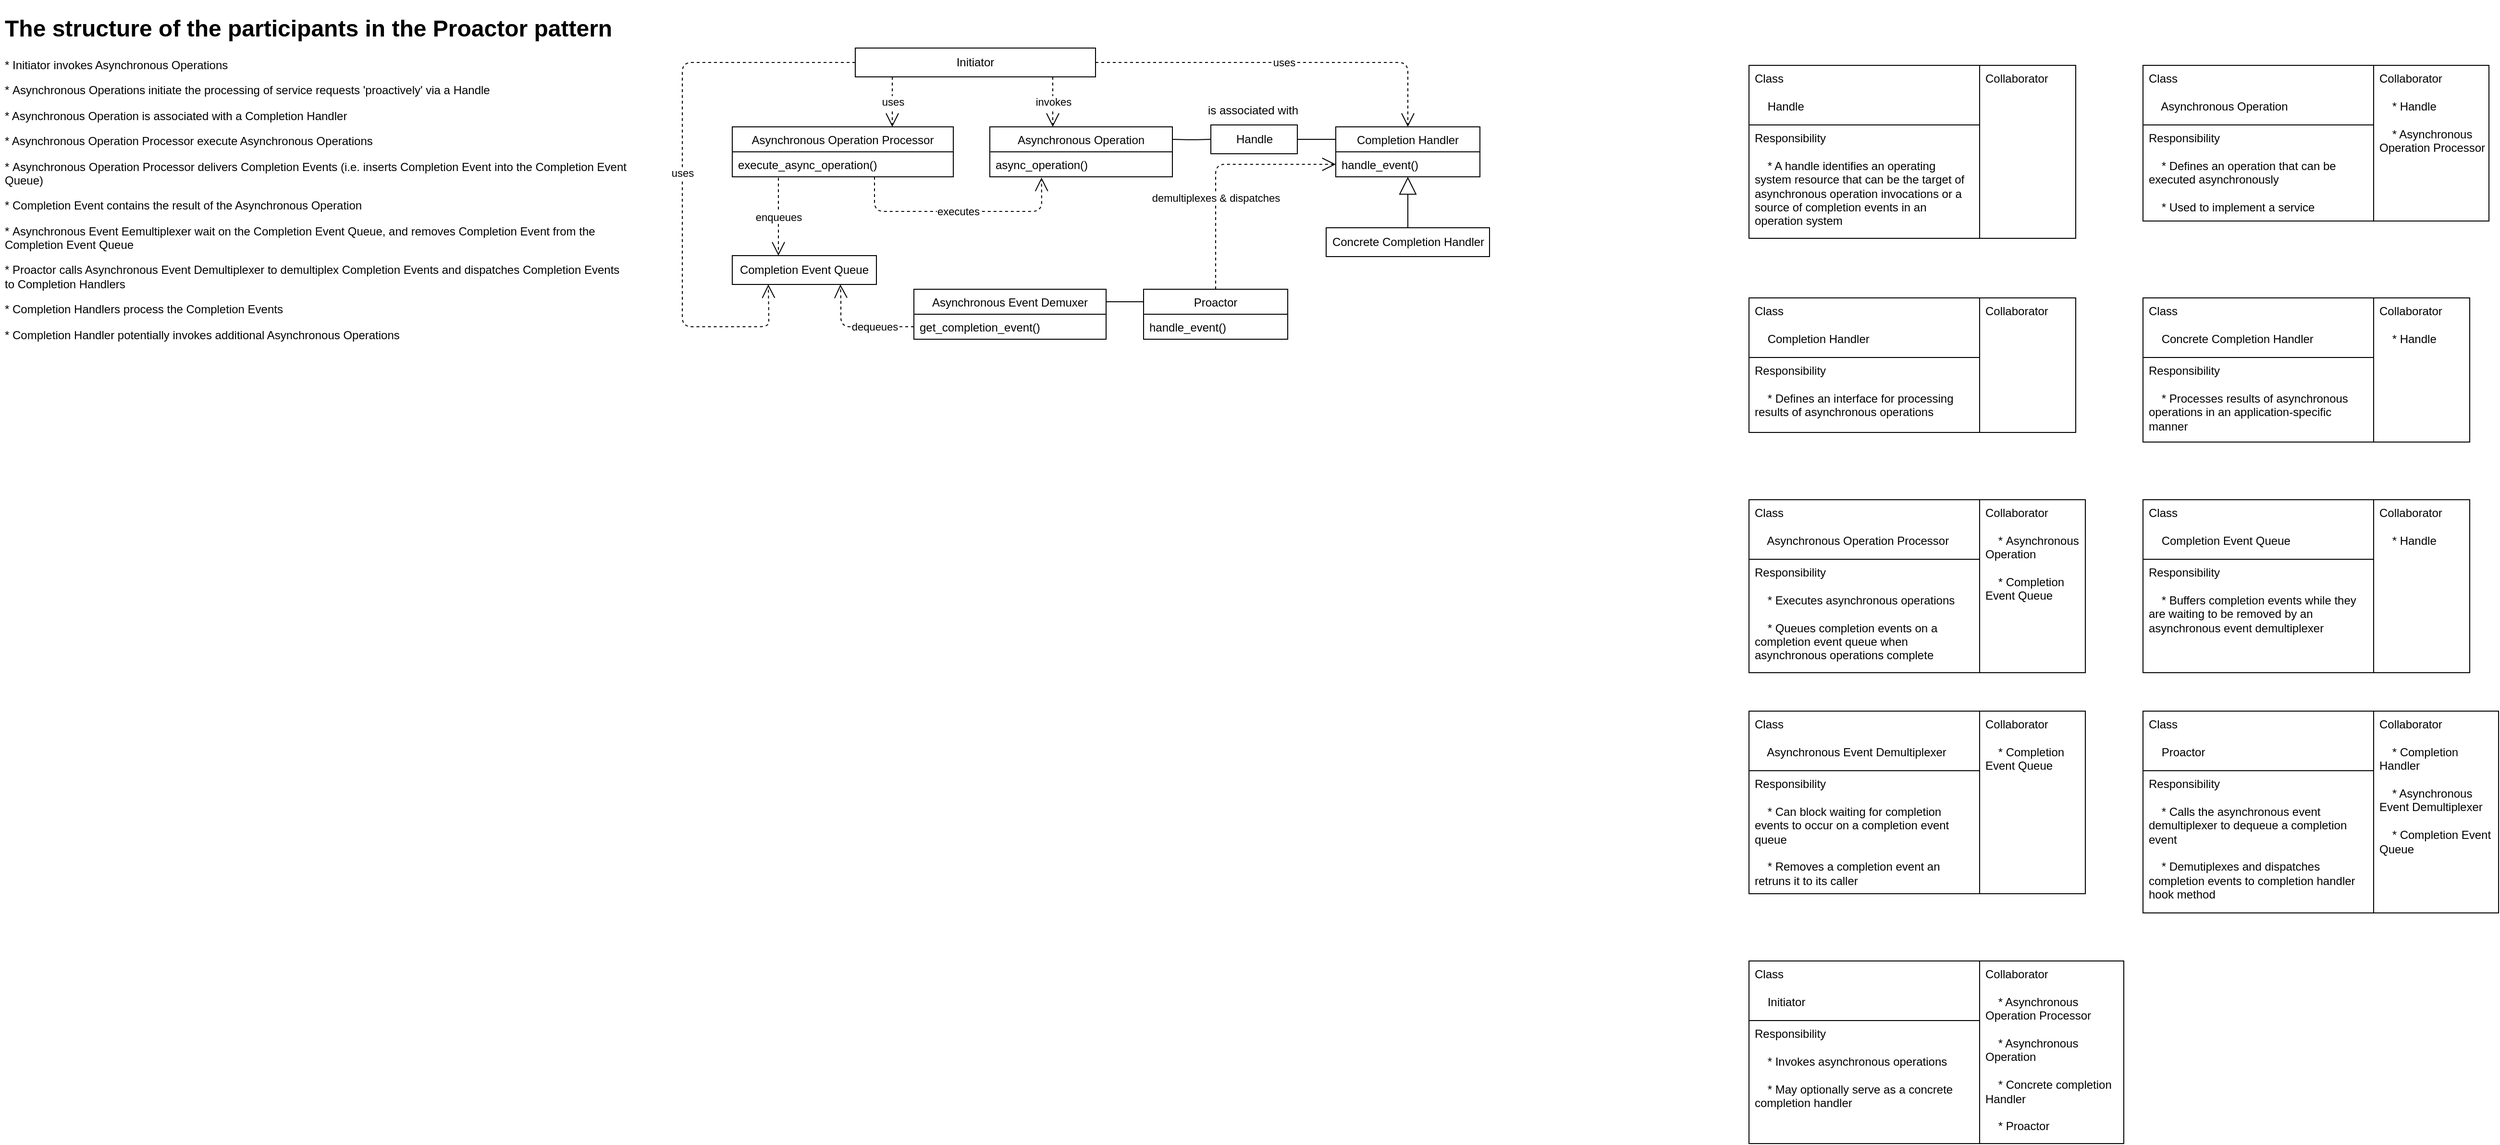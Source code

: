 <mxfile>
    <diagram id="3gRXEbeZebtQ5nvocdyO" name="Page-1">
        <mxGraphModel dx="1955" dy="1015" grid="1" gridSize="10" guides="1" tooltips="1" connect="1" arrows="1" fold="1" page="0" pageScale="1" pageWidth="827" pageHeight="1169" math="0" shadow="0">
            <root>
                <mxCell id="0"/>
                <mxCell id="1" parent="0"/>
                <mxCell id="2" value="Class&lt;br&gt;&lt;br&gt;&amp;nbsp; &amp;nbsp; Handle" style="html=1;align=left;verticalAlign=top;spacingLeft=4;spacingRight=4;" parent="1" vertex="1">
                    <mxGeometry x="1290" y="-212" width="240" height="62" as="geometry"/>
                </mxCell>
                <mxCell id="3" value="Responsibility&lt;br&gt;&lt;br&gt;&amp;nbsp; &amp;nbsp; * A handle identifies an operating&amp;nbsp;&lt;br&gt;system resource that can be the target of&amp;nbsp;&lt;br&gt;asynchronous operation invocations or a&amp;nbsp;&lt;br&gt;source of completion events in an&amp;nbsp;&lt;br&gt;operation system" style="html=1;align=left;verticalAlign=top;spacingLeft=4;spacingRight=4;" parent="1" vertex="1">
                    <mxGeometry x="1290" y="-150" width="240" height="118" as="geometry"/>
                </mxCell>
                <mxCell id="4" value="Collaborator" style="html=1;align=left;verticalAlign=top;spacingLeft=4;spacingRight=4;" parent="1" vertex="1">
                    <mxGeometry x="1530" y="-212" width="100" height="180" as="geometry"/>
                </mxCell>
                <mxCell id="5" value="Initiator" style="rounded=0;whiteSpace=wrap;html=1;" parent="1" vertex="1">
                    <mxGeometry x="360" y="-230" width="250" height="30" as="geometry"/>
                </mxCell>
                <mxCell id="14" value="Asynchronous Operation Processor" style="swimlane;fontStyle=0;childLayout=stackLayout;horizontal=1;startSize=26;fillColor=none;horizontalStack=0;resizeParent=1;resizeParentMax=0;resizeLast=0;collapsible=1;marginBottom=0;" parent="1" vertex="1">
                    <mxGeometry x="232" y="-148" width="230" height="52" as="geometry">
                        <mxRectangle x="90" y="200" width="70" height="26" as="alternateBounds"/>
                    </mxGeometry>
                </mxCell>
                <mxCell id="15" value="execute_async_operation()" style="text;strokeColor=none;fillColor=none;align=left;verticalAlign=top;spacingLeft=4;spacingRight=4;overflow=hidden;rotatable=0;points=[[0,0.5],[1,0.5]];portConstraint=eastwest;" parent="14" vertex="1">
                    <mxGeometry y="26" width="230" height="26" as="geometry"/>
                </mxCell>
                <mxCell id="18" value="Asynchronous Operation" style="swimlane;fontStyle=0;childLayout=stackLayout;horizontal=1;startSize=26;fillColor=none;horizontalStack=0;resizeParent=1;resizeParentMax=0;resizeLast=0;collapsible=1;marginBottom=0;" parent="1" vertex="1">
                    <mxGeometry x="500" y="-148" width="190" height="52" as="geometry">
                        <mxRectangle x="90" y="200" width="70" height="26" as="alternateBounds"/>
                    </mxGeometry>
                </mxCell>
                <mxCell id="19" value="async_operation()" style="text;strokeColor=none;fillColor=none;align=left;verticalAlign=top;spacingLeft=4;spacingRight=4;overflow=hidden;rotatable=0;points=[[0,0.5],[1,0.5]];portConstraint=eastwest;" parent="18" vertex="1">
                    <mxGeometry y="26" width="190" height="26" as="geometry"/>
                </mxCell>
                <mxCell id="21" value="uses" style="endArrow=open;endSize=12;dashed=1;html=1;exitX=0.25;exitY=1;exitDx=0;exitDy=0;entryX=0.75;entryY=0;entryDx=0;entryDy=0;" parent="1" edge="1">
                    <mxGeometry width="160" relative="1" as="geometry">
                        <mxPoint x="398.5" y="-200" as="sourcePoint"/>
                        <mxPoint x="398.5" y="-148" as="targetPoint"/>
                    </mxGeometry>
                </mxCell>
                <mxCell id="23" value="invokes" style="endArrow=open;endSize=12;dashed=1;html=1;exitX=0.25;exitY=1;exitDx=0;exitDy=0;entryX=0.75;entryY=0;entryDx=0;entryDy=0;" parent="1" edge="1">
                    <mxGeometry width="160" relative="1" as="geometry">
                        <mxPoint x="565.5" y="-200" as="sourcePoint"/>
                        <mxPoint x="565.5" y="-148" as="targetPoint"/>
                    </mxGeometry>
                </mxCell>
                <mxCell id="24" value="executes" style="endArrow=open;endSize=12;dashed=1;html=1;entryX=0.283;entryY=1.031;entryDx=0;entryDy=0;entryPerimeter=0;" parent="1" target="19" edge="1">
                    <mxGeometry width="160" relative="1" as="geometry">
                        <mxPoint x="380" y="-96" as="sourcePoint"/>
                        <mxPoint x="380" y="-6" as="targetPoint"/>
                        <Array as="points">
                            <mxPoint x="380" y="-60"/>
                            <mxPoint x="554" y="-60"/>
                        </Array>
                    </mxGeometry>
                </mxCell>
                <mxCell id="25" value="Completion Event Queue" style="rounded=0;whiteSpace=wrap;html=1;" parent="1" vertex="1">
                    <mxGeometry x="232" y="-14" width="150" height="30" as="geometry"/>
                </mxCell>
                <mxCell id="26" value="enqueues" style="endArrow=open;endSize=12;dashed=1;html=1;" parent="1" edge="1">
                    <mxGeometry width="160" relative="1" as="geometry">
                        <mxPoint x="280" y="-95" as="sourcePoint"/>
                        <mxPoint x="280" y="-14" as="targetPoint"/>
                    </mxGeometry>
                </mxCell>
                <mxCell id="27" value="uses" style="endArrow=open;endSize=12;dashed=1;html=1;exitX=0;exitY=0.5;exitDx=0;exitDy=0;entryX=0.25;entryY=1;entryDx=0;entryDy=0;" parent="1" source="5" target="25" edge="1">
                    <mxGeometry width="160" relative="1" as="geometry">
                        <mxPoint x="150" y="-270" as="sourcePoint"/>
                        <mxPoint x="150" y="-180" as="targetPoint"/>
                        <Array as="points">
                            <mxPoint x="180" y="-215"/>
                            <mxPoint x="180" y="60"/>
                            <mxPoint x="270" y="60"/>
                            <mxPoint x="270" y="50"/>
                        </Array>
                    </mxGeometry>
                </mxCell>
                <mxCell id="28" value="Asynchronous Event Demuxer" style="swimlane;fontStyle=0;childLayout=stackLayout;horizontal=1;startSize=26;fillColor=none;horizontalStack=0;resizeParent=1;resizeParentMax=0;resizeLast=0;collapsible=1;marginBottom=0;" parent="1" vertex="1">
                    <mxGeometry x="421" y="21" width="200" height="52" as="geometry">
                        <mxRectangle x="90" y="200" width="70" height="26" as="alternateBounds"/>
                    </mxGeometry>
                </mxCell>
                <mxCell id="29" value="get_completion_event()" style="text;strokeColor=none;fillColor=none;align=left;verticalAlign=top;spacingLeft=4;spacingRight=4;overflow=hidden;rotatable=0;points=[[0,0.5],[1,0.5]];portConstraint=eastwest;" parent="28" vertex="1">
                    <mxGeometry y="26" width="200" height="26" as="geometry"/>
                </mxCell>
                <mxCell id="30" value="dequeues" style="endArrow=open;endSize=12;dashed=1;html=1;exitX=0;exitY=0.5;exitDx=0;exitDy=0;entryX=0.75;entryY=1;entryDx=0;entryDy=0;" parent="1" source="29" target="25" edge="1">
                    <mxGeometry x="-0.317" width="160" relative="1" as="geometry">
                        <mxPoint x="380" y="30" as="sourcePoint"/>
                        <mxPoint x="380" y="120" as="targetPoint"/>
                        <Array as="points">
                            <mxPoint x="345" y="60"/>
                            <mxPoint x="345" y="40"/>
                            <mxPoint x="345" y="30"/>
                        </Array>
                        <mxPoint as="offset"/>
                    </mxGeometry>
                </mxCell>
                <mxCell id="31" value="Handle" style="html=1;" parent="1" vertex="1">
                    <mxGeometry x="730" y="-150" width="90" height="30" as="geometry"/>
                </mxCell>
                <mxCell id="34" value="" style="endArrow=none;html=1;edgeStyle=orthogonalEdgeStyle;entryX=0;entryY=0.5;entryDx=0;entryDy=0;" parent="1" target="31" edge="1">
                    <mxGeometry relative="1" as="geometry">
                        <mxPoint x="690" y="-135" as="sourcePoint"/>
                        <mxPoint x="580" y="-20" as="targetPoint"/>
                    </mxGeometry>
                </mxCell>
                <mxCell id="39" value="Completion Handler" style="swimlane;fontStyle=0;childLayout=stackLayout;horizontal=1;startSize=26;fillColor=none;horizontalStack=0;resizeParent=1;resizeParentMax=0;resizeLast=0;collapsible=1;marginBottom=0;" parent="1" vertex="1">
                    <mxGeometry x="860" y="-148" width="150" height="52" as="geometry">
                        <mxRectangle x="90" y="200" width="70" height="26" as="alternateBounds"/>
                    </mxGeometry>
                </mxCell>
                <mxCell id="40" value="handle_event()" style="text;strokeColor=none;fillColor=none;align=left;verticalAlign=top;spacingLeft=4;spacingRight=4;overflow=hidden;rotatable=0;points=[[0,0.5],[1,0.5]];portConstraint=eastwest;" parent="39" vertex="1">
                    <mxGeometry y="26" width="150" height="26" as="geometry"/>
                </mxCell>
                <mxCell id="41" value="" style="endArrow=none;html=1;edgeStyle=orthogonalEdgeStyle;entryX=0;entryY=0.25;entryDx=0;entryDy=0;exitX=1;exitY=0.5;exitDx=0;exitDy=0;" parent="1" source="31" target="39" edge="1">
                    <mxGeometry relative="1" as="geometry">
                        <mxPoint x="830" y="-135" as="sourcePoint"/>
                        <mxPoint x="750" y="-125" as="targetPoint"/>
                    </mxGeometry>
                </mxCell>
                <mxCell id="42" value="Concrete Completion Handler" style="html=1;" parent="1" vertex="1">
                    <mxGeometry x="850" y="-43" width="170" height="30" as="geometry"/>
                </mxCell>
                <mxCell id="43" value="Proactor" style="swimlane;fontStyle=0;childLayout=stackLayout;horizontal=1;startSize=26;fillColor=none;horizontalStack=0;resizeParent=1;resizeParentMax=0;resizeLast=0;collapsible=1;marginBottom=0;" parent="1" vertex="1">
                    <mxGeometry x="660" y="21" width="150" height="52" as="geometry">
                        <mxRectangle x="90" y="200" width="70" height="26" as="alternateBounds"/>
                    </mxGeometry>
                </mxCell>
                <mxCell id="44" value="handle_event()" style="text;strokeColor=none;fillColor=none;align=left;verticalAlign=top;spacingLeft=4;spacingRight=4;overflow=hidden;rotatable=0;points=[[0,0.5],[1,0.5]];portConstraint=eastwest;" parent="43" vertex="1">
                    <mxGeometry y="26" width="150" height="26" as="geometry"/>
                </mxCell>
                <mxCell id="45" value="" style="endArrow=none;html=1;edgeStyle=orthogonalEdgeStyle;exitX=1;exitY=0.25;exitDx=0;exitDy=0;" parent="1" source="28" edge="1">
                    <mxGeometry relative="1" as="geometry">
                        <mxPoint x="700" y="-125" as="sourcePoint"/>
                        <mxPoint x="660" y="34" as="targetPoint"/>
                    </mxGeometry>
                </mxCell>
                <mxCell id="47" value="is associated with" style="text;html=1;strokeColor=none;fillColor=none;align=center;verticalAlign=middle;whiteSpace=wrap;rounded=0;" parent="1" vertex="1">
                    <mxGeometry x="721" y="-175" width="106" height="20" as="geometry"/>
                </mxCell>
                <mxCell id="48" value="demultiplexes &amp;amp; dispatches" style="endArrow=open;endSize=12;dashed=1;html=1;entryX=0;entryY=0.5;entryDx=0;entryDy=0;exitX=0.5;exitY=0;exitDx=0;exitDy=0;" parent="1" source="43" target="40" edge="1">
                    <mxGeometry x="-0.253" width="160" relative="1" as="geometry">
                        <mxPoint x="734.5" y="-80" as="sourcePoint"/>
                        <mxPoint x="860" y="-123" as="targetPoint"/>
                        <Array as="points">
                            <mxPoint x="735" y="-109"/>
                        </Array>
                        <mxPoint as="offset"/>
                    </mxGeometry>
                </mxCell>
                <mxCell id="50" value="" style="endArrow=block;endSize=16;endFill=0;html=1;exitX=0.5;exitY=0;exitDx=0;exitDy=0;" parent="1" source="42" target="40" edge="1">
                    <mxGeometry x="-0.358" y="-45" width="160" relative="1" as="geometry">
                        <mxPoint x="920" y="60" as="sourcePoint"/>
                        <mxPoint x="1080" y="60" as="targetPoint"/>
                        <mxPoint as="offset"/>
                    </mxGeometry>
                </mxCell>
                <mxCell id="51" value="uses" style="endArrow=open;endSize=12;dashed=1;html=1;exitX=1;exitY=0.5;exitDx=0;exitDy=0;entryX=0.5;entryY=0;entryDx=0;entryDy=0;" parent="1" source="5" target="39" edge="1">
                    <mxGeometry width="160" relative="1" as="geometry">
                        <mxPoint x="150" y="-270" as="sourcePoint"/>
                        <mxPoint x="150" y="-180" as="targetPoint"/>
                        <Array as="points">
                            <mxPoint x="935" y="-215"/>
                        </Array>
                    </mxGeometry>
                </mxCell>
                <mxCell id="52" value="Class&lt;br&gt;&lt;br&gt;&amp;nbsp; &amp;nbsp; Asynchronous Operation" style="html=1;align=left;verticalAlign=top;spacingLeft=4;spacingRight=4;" parent="1" vertex="1">
                    <mxGeometry x="1700" y="-212" width="240" height="62" as="geometry"/>
                </mxCell>
                <mxCell id="53" value="Responsibility&lt;br&gt;&lt;br&gt;&amp;nbsp; &amp;nbsp; * Defines an operation that can be&amp;nbsp;&lt;br&gt;executed asynchronously&lt;br&gt;&lt;br&gt;&amp;nbsp; &amp;nbsp; * Used to implement a service" style="html=1;align=left;verticalAlign=top;spacingLeft=4;spacingRight=4;" parent="1" vertex="1">
                    <mxGeometry x="1700" y="-150" width="240" height="100" as="geometry"/>
                </mxCell>
                <mxCell id="54" value="Collaborator&lt;br&gt;&lt;br&gt;&amp;nbsp; &amp;nbsp; * Handle&lt;br&gt;&lt;br&gt;&amp;nbsp; &amp;nbsp; * Asynchronous&amp;nbsp;&lt;br&gt;Operation Processor" style="html=1;align=left;verticalAlign=top;spacingLeft=4;spacingRight=4;" parent="1" vertex="1">
                    <mxGeometry x="1940" y="-212" width="120" height="162" as="geometry"/>
                </mxCell>
                <mxCell id="55" value="Class&lt;br&gt;&lt;br&gt;&amp;nbsp; &amp;nbsp; Completion Handler" style="html=1;align=left;verticalAlign=top;spacingLeft=4;spacingRight=4;" parent="1" vertex="1">
                    <mxGeometry x="1290" y="30" width="240" height="62" as="geometry"/>
                </mxCell>
                <mxCell id="56" value="Responsibility&lt;br&gt;&lt;br&gt;&amp;nbsp; &amp;nbsp; * Defines an interface for processing&amp;nbsp;&lt;br&gt;results of asynchronous operations" style="html=1;align=left;verticalAlign=top;spacingLeft=4;spacingRight=4;" parent="1" vertex="1">
                    <mxGeometry x="1290" y="92" width="240" height="78" as="geometry"/>
                </mxCell>
                <mxCell id="57" value="Collaborator" style="html=1;align=left;verticalAlign=top;spacingLeft=4;spacingRight=4;" parent="1" vertex="1">
                    <mxGeometry x="1530" y="30" width="100" height="140" as="geometry"/>
                </mxCell>
                <mxCell id="58" value="Class&lt;br&gt;&lt;br&gt;&amp;nbsp; &amp;nbsp; Concrete Completion Handler" style="html=1;align=left;verticalAlign=top;spacingLeft=4;spacingRight=4;" parent="1" vertex="1">
                    <mxGeometry x="1700" y="30" width="240" height="62" as="geometry"/>
                </mxCell>
                <mxCell id="59" value="Responsibility&lt;br&gt;&lt;br&gt;&amp;nbsp; &amp;nbsp; * Processes results of asynchronous&amp;nbsp;&lt;br&gt;operations in an application-specific &lt;br&gt;manner" style="html=1;align=left;verticalAlign=top;spacingLeft=4;spacingRight=4;" parent="1" vertex="1">
                    <mxGeometry x="1700" y="92" width="240" height="88" as="geometry"/>
                </mxCell>
                <mxCell id="60" value="Collaborator&lt;br&gt;&lt;br&gt;&amp;nbsp; &amp;nbsp; * Handle" style="html=1;align=left;verticalAlign=top;spacingLeft=4;spacingRight=4;" parent="1" vertex="1">
                    <mxGeometry x="1940" y="30" width="100" height="150" as="geometry"/>
                </mxCell>
                <mxCell id="61" value="Class&lt;br&gt;&lt;br&gt;&amp;nbsp; &amp;nbsp; Asynchronous Operation Processor" style="html=1;align=left;verticalAlign=top;spacingLeft=4;spacingRight=4;" parent="1" vertex="1">
                    <mxGeometry x="1290" y="240" width="240" height="62" as="geometry"/>
                </mxCell>
                <mxCell id="62" value="Responsibility&lt;br&gt;&lt;br&gt;&amp;nbsp; &amp;nbsp; *&amp;nbsp;Executes asynchronous operations&lt;br&gt;&lt;br&gt;&amp;nbsp; &amp;nbsp; * Queues completion events on a&lt;br&gt;completion event queue when&lt;br&gt;asynchronous operations complete" style="html=1;align=left;verticalAlign=top;spacingLeft=4;spacingRight=4;" parent="1" vertex="1">
                    <mxGeometry x="1290" y="302" width="240" height="118" as="geometry"/>
                </mxCell>
                <mxCell id="63" value="Collaborator&lt;br&gt;&lt;br&gt;&amp;nbsp; &amp;nbsp; *&amp;nbsp;Asynchronous&lt;br&gt;Operation&lt;br&gt;&lt;br&gt;&amp;nbsp; &amp;nbsp; * Completion&lt;br&gt;Event Queue" style="html=1;align=left;verticalAlign=top;spacingLeft=4;spacingRight=4;" parent="1" vertex="1">
                    <mxGeometry x="1530" y="240" width="110" height="180" as="geometry"/>
                </mxCell>
                <mxCell id="64" value="&lt;h1&gt;The structure of the participants in the Proactor pattern&lt;/h1&gt;&lt;p&gt;&lt;span&gt;*&amp;nbsp;Initiator invokes Asynchronous Operations&lt;/span&gt;&lt;/p&gt;&lt;p&gt;*&amp;nbsp;Asynchronous Operations initiate the processing of service requests 'proactively' via a Handle&lt;/p&gt;&lt;p&gt;* Asynchronous Operation is associated with a Completion Handler&lt;/p&gt;&lt;p&gt;* Asynchronous Operation Processor execute Asynchronous Operations&lt;/p&gt;&lt;p&gt;*&amp;nbsp;Asynchronous Operation Processor&amp;nbsp;delivers Completion Events (i.e. inserts Completion Event into the Completion Event Queue)&lt;/p&gt;&lt;p&gt;* Completion Event contains the result of the Asynchronous Operation&lt;br&gt;&lt;/p&gt;&lt;p&gt;*&amp;nbsp;Asynchronous Event Eemultiplexer wait on the Completion Event Queue, and removes Completion Event from the Completion Event Queue&lt;/p&gt;&lt;p&gt;* Proactor calls Asynchronous Event Demultiplexer to demultiplex Completion Events and dispatches Completion Events to Completion Handlers&lt;br&gt;&lt;/p&gt;&lt;p&gt;* Completion Handlers process the Completion Events&lt;br&gt;&lt;/p&gt;&lt;p&gt;*&amp;nbsp;Completion Handler potentially invokes additional Asynchronous Operations&lt;br&gt;&lt;/p&gt;&lt;p&gt;&lt;br&gt;&lt;/p&gt;&lt;p&gt;&lt;br&gt;&lt;/p&gt;" style="text;html=1;strokeColor=none;fillColor=none;spacing=5;spacingTop=-20;whiteSpace=wrap;overflow=hidden;rounded=0;" parent="1" vertex="1">
                    <mxGeometry x="-530" y="-270" width="660" height="379.25" as="geometry"/>
                </mxCell>
                <mxCell id="65" value="Class&lt;br&gt;&lt;br&gt;&amp;nbsp; &amp;nbsp; Completion Event Queue" style="html=1;align=left;verticalAlign=top;spacingLeft=4;spacingRight=4;" parent="1" vertex="1">
                    <mxGeometry x="1700" y="240" width="240" height="62" as="geometry"/>
                </mxCell>
                <mxCell id="66" value="Responsibility&lt;br&gt;&lt;br&gt;&amp;nbsp; &amp;nbsp; * Buffers completion events while they&lt;br&gt;are waiting to be removed by an&lt;br&gt;asynchronous event demultiplexer" style="html=1;align=left;verticalAlign=top;spacingLeft=4;spacingRight=4;" parent="1" vertex="1">
                    <mxGeometry x="1700" y="302" width="240" height="118" as="geometry"/>
                </mxCell>
                <mxCell id="67" value="Collaborator&lt;br&gt;&lt;br&gt;&amp;nbsp; &amp;nbsp; * Handle" style="html=1;align=left;verticalAlign=top;spacingLeft=4;spacingRight=4;" parent="1" vertex="1">
                    <mxGeometry x="1940" y="240" width="100" height="180" as="geometry"/>
                </mxCell>
                <mxCell id="68" value="Class&lt;br&gt;&lt;br&gt;&amp;nbsp; &amp;nbsp; Asynchronous Event Demultiplexer" style="html=1;align=left;verticalAlign=top;spacingLeft=4;spacingRight=4;" parent="1" vertex="1">
                    <mxGeometry x="1290" y="460" width="240" height="62" as="geometry"/>
                </mxCell>
                <mxCell id="69" value="Responsibility&lt;br&gt;&lt;br&gt;&amp;nbsp; &amp;nbsp; * Can block waiting for completion&lt;br&gt;events to occur on a completion event&lt;br&gt;queue&lt;br&gt;&lt;br&gt;&amp;nbsp; &amp;nbsp; * Removes a completion event an&lt;br&gt;retruns it to its caller" style="html=1;align=left;verticalAlign=top;spacingLeft=4;spacingRight=4;" parent="1" vertex="1">
                    <mxGeometry x="1290" y="522" width="240" height="128" as="geometry"/>
                </mxCell>
                <mxCell id="70" value="Collaborator&lt;br&gt;&lt;br&gt;&amp;nbsp; &amp;nbsp; * Completion&lt;br&gt;Event Queue" style="html=1;align=left;verticalAlign=top;spacingLeft=4;spacingRight=4;" parent="1" vertex="1">
                    <mxGeometry x="1530" y="460" width="110" height="190" as="geometry"/>
                </mxCell>
                <mxCell id="71" value="Class&lt;br&gt;&lt;br&gt;&amp;nbsp; &amp;nbsp; Proactor" style="html=1;align=left;verticalAlign=top;spacingLeft=4;spacingRight=4;" parent="1" vertex="1">
                    <mxGeometry x="1700" y="460" width="240" height="62" as="geometry"/>
                </mxCell>
                <mxCell id="72" value="Responsibility&lt;br&gt;&lt;br&gt;&amp;nbsp; &amp;nbsp; * Calls the asynchronous event&lt;br&gt;demultiplexer to dequeue a completion&lt;br&gt;event&lt;br&gt;&lt;br&gt;&amp;nbsp; &amp;nbsp; * Demutiplexes and dispatches&lt;br&gt;completion events to completion handler&lt;br&gt;hook method" style="html=1;align=left;verticalAlign=top;spacingLeft=4;spacingRight=4;" parent="1" vertex="1">
                    <mxGeometry x="1700" y="522" width="240" height="148" as="geometry"/>
                </mxCell>
                <mxCell id="73" value="Collaborator&lt;br&gt;&lt;br&gt;&amp;nbsp; &amp;nbsp; * Completion&lt;br&gt;Handler&lt;br&gt;&lt;br&gt;&amp;nbsp; &amp;nbsp; * Asynchronous&lt;br&gt;Event Demultiplexer&lt;br&gt;&lt;br&gt;&amp;nbsp; &amp;nbsp; * Completion Event&lt;br&gt;Queue" style="html=1;align=left;verticalAlign=top;spacingLeft=4;spacingRight=4;" parent="1" vertex="1">
                    <mxGeometry x="1940" y="460" width="130" height="210" as="geometry"/>
                </mxCell>
                <mxCell id="74" value="Class&lt;br&gt;&lt;br&gt;&amp;nbsp; &amp;nbsp; Initiator" style="html=1;align=left;verticalAlign=top;spacingLeft=4;spacingRight=4;" parent="1" vertex="1">
                    <mxGeometry x="1290" y="720" width="240" height="62" as="geometry"/>
                </mxCell>
                <mxCell id="75" value="Responsibility&lt;br&gt;&lt;br&gt;&amp;nbsp; &amp;nbsp; * Invokes asynchronous operations&lt;br&gt;&lt;br&gt;&amp;nbsp; &amp;nbsp; * May optionally serve as a concrete&lt;br&gt;completion handler" style="html=1;align=left;verticalAlign=top;spacingLeft=4;spacingRight=4;" parent="1" vertex="1">
                    <mxGeometry x="1290" y="782" width="240" height="128" as="geometry"/>
                </mxCell>
                <mxCell id="76" value="Collaborator&lt;br&gt;&lt;br&gt;&amp;nbsp; &amp;nbsp; * Asynchronous&lt;br&gt;Operation Processor&lt;br&gt;&lt;br&gt;&amp;nbsp; &amp;nbsp; * Asynchronous&lt;br&gt;Operation&lt;br&gt;&lt;br&gt;&amp;nbsp; &amp;nbsp; * Concrete completion&lt;br&gt;Handler&lt;br&gt;&lt;br&gt;&amp;nbsp; &amp;nbsp; * Proactor" style="html=1;align=left;verticalAlign=top;spacingLeft=4;spacingRight=4;" parent="1" vertex="1">
                    <mxGeometry x="1530" y="720" width="150" height="190" as="geometry"/>
                </mxCell>
            </root>
        </mxGraphModel>
    </diagram>
</mxfile>